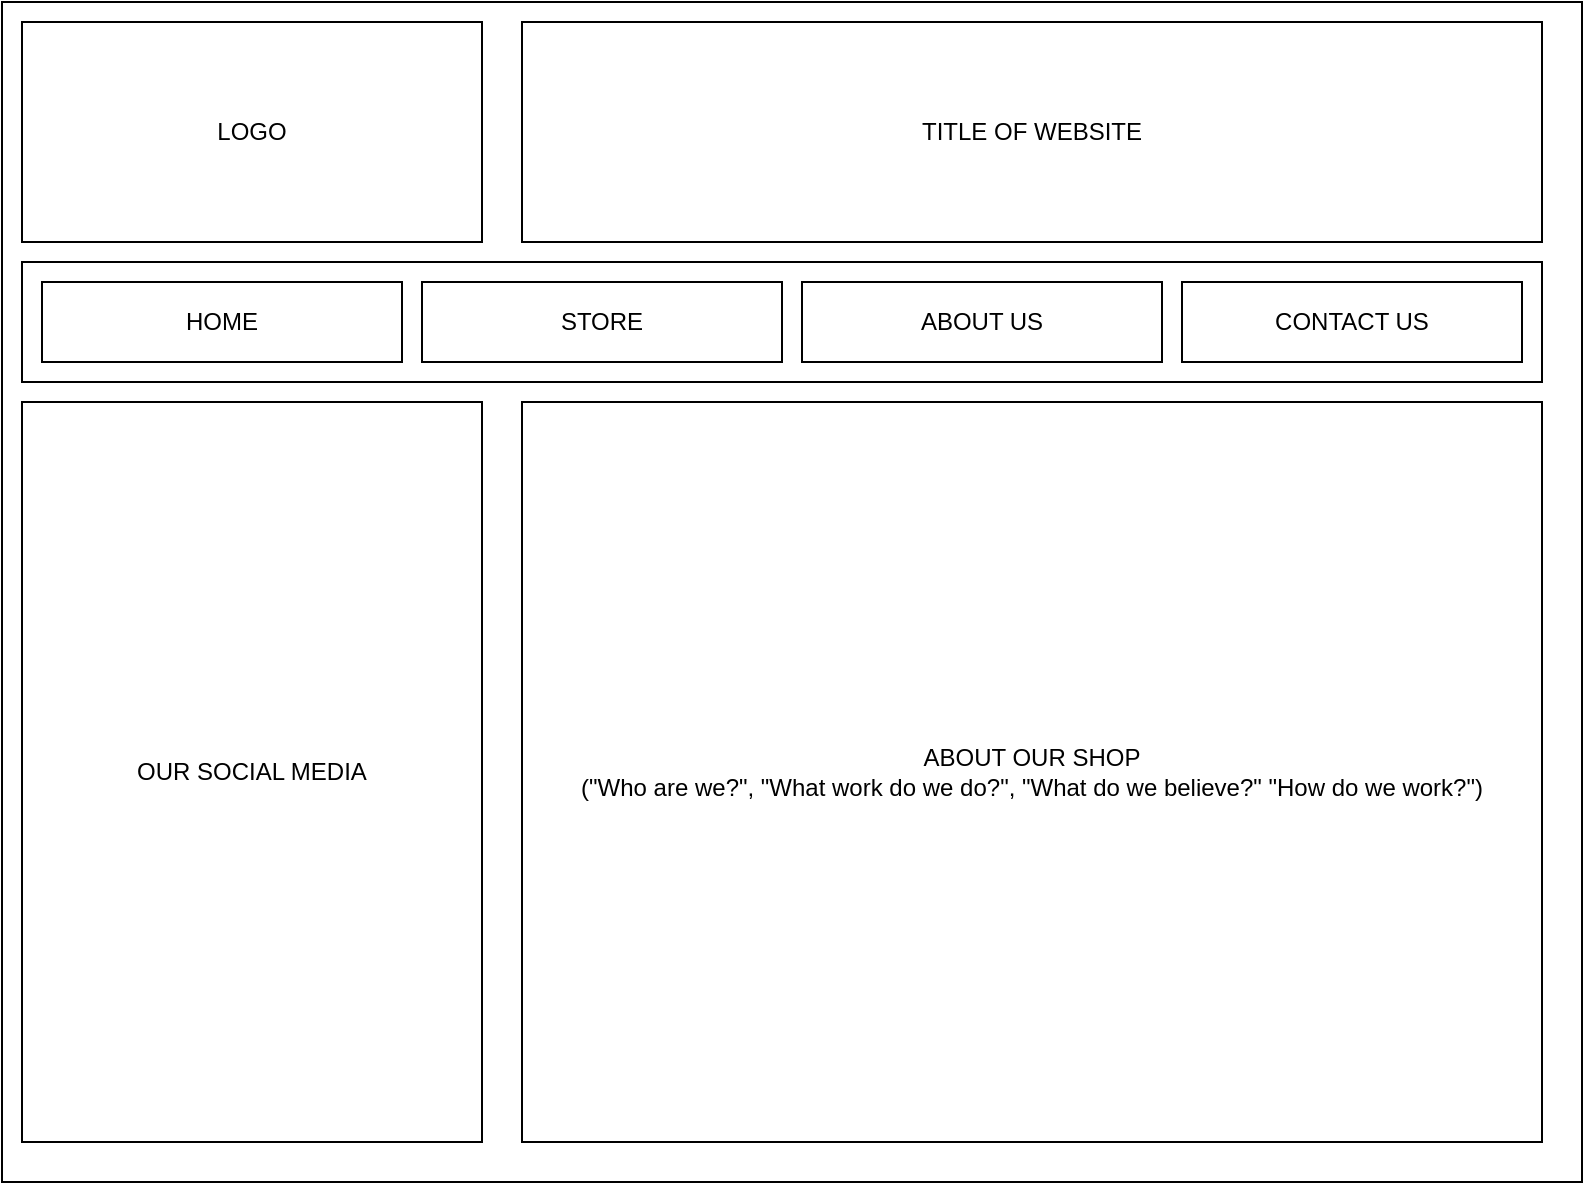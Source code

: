 <mxfile version="13.10.3" type="device"><diagram id="smVkLgaPRbsb72hqXyXr" name="Page-1"><mxGraphModel dx="1449" dy="627" grid="1" gridSize="10" guides="1" tooltips="1" connect="1" arrows="1" fold="1" page="1" pageScale="1" pageWidth="827" pageHeight="1169" math="0" shadow="0"><root><mxCell id="0"/><mxCell id="1" parent="0"/><mxCell id="NZYQVYrtvqEn0E00U35P-1" value="" style="rounded=0;whiteSpace=wrap;html=1;" vertex="1" parent="1"><mxGeometry x="20" y="30" width="790" height="590" as="geometry"/></mxCell><mxCell id="NZYQVYrtvqEn0E00U35P-3" value="OUR SOCIAL MEDIA" style="rounded=0;whiteSpace=wrap;html=1;" vertex="1" parent="1"><mxGeometry x="30" y="230" width="230" height="370" as="geometry"/></mxCell><mxCell id="NZYQVYrtvqEn0E00U35P-4" value="ABOUT OUR SHOP&lt;br&gt;(&quot;Who are we?&quot;, &quot;What work do we do?&quot;, &quot;What do we believe?&quot; &quot;How do we work?&quot;)" style="rounded=0;whiteSpace=wrap;html=1;" vertex="1" parent="1"><mxGeometry x="280" y="230" width="510" height="370" as="geometry"/></mxCell><mxCell id="NZYQVYrtvqEn0E00U35P-5" value="LOGO" style="rounded=0;whiteSpace=wrap;html=1;" vertex="1" parent="1"><mxGeometry x="30" y="40" width="230" height="110" as="geometry"/></mxCell><mxCell id="NZYQVYrtvqEn0E00U35P-6" value="TITLE OF WEBSITE" style="rounded=0;whiteSpace=wrap;html=1;" vertex="1" parent="1"><mxGeometry x="280" y="40" width="510" height="110" as="geometry"/></mxCell><mxCell id="NZYQVYrtvqEn0E00U35P-7" value="" style="rounded=0;whiteSpace=wrap;html=1;" vertex="1" parent="1"><mxGeometry x="30" y="160" width="760" height="60" as="geometry"/></mxCell><mxCell id="NZYQVYrtvqEn0E00U35P-8" value="HOME" style="rounded=0;whiteSpace=wrap;html=1;" vertex="1" parent="1"><mxGeometry x="40" y="170" width="180" height="40" as="geometry"/></mxCell><mxCell id="NZYQVYrtvqEn0E00U35P-12" value="STORE" style="rounded=0;whiteSpace=wrap;html=1;" vertex="1" parent="1"><mxGeometry x="230" y="170" width="180" height="40" as="geometry"/></mxCell><mxCell id="NZYQVYrtvqEn0E00U35P-13" value="CONTACT US" style="rounded=0;whiteSpace=wrap;html=1;" vertex="1" parent="1"><mxGeometry x="610" y="170" width="170" height="40" as="geometry"/></mxCell><mxCell id="NZYQVYrtvqEn0E00U35P-14" value="ABOUT US" style="rounded=0;whiteSpace=wrap;html=1;" vertex="1" parent="1"><mxGeometry x="420" y="170" width="180" height="40" as="geometry"/></mxCell></root></mxGraphModel></diagram></mxfile>